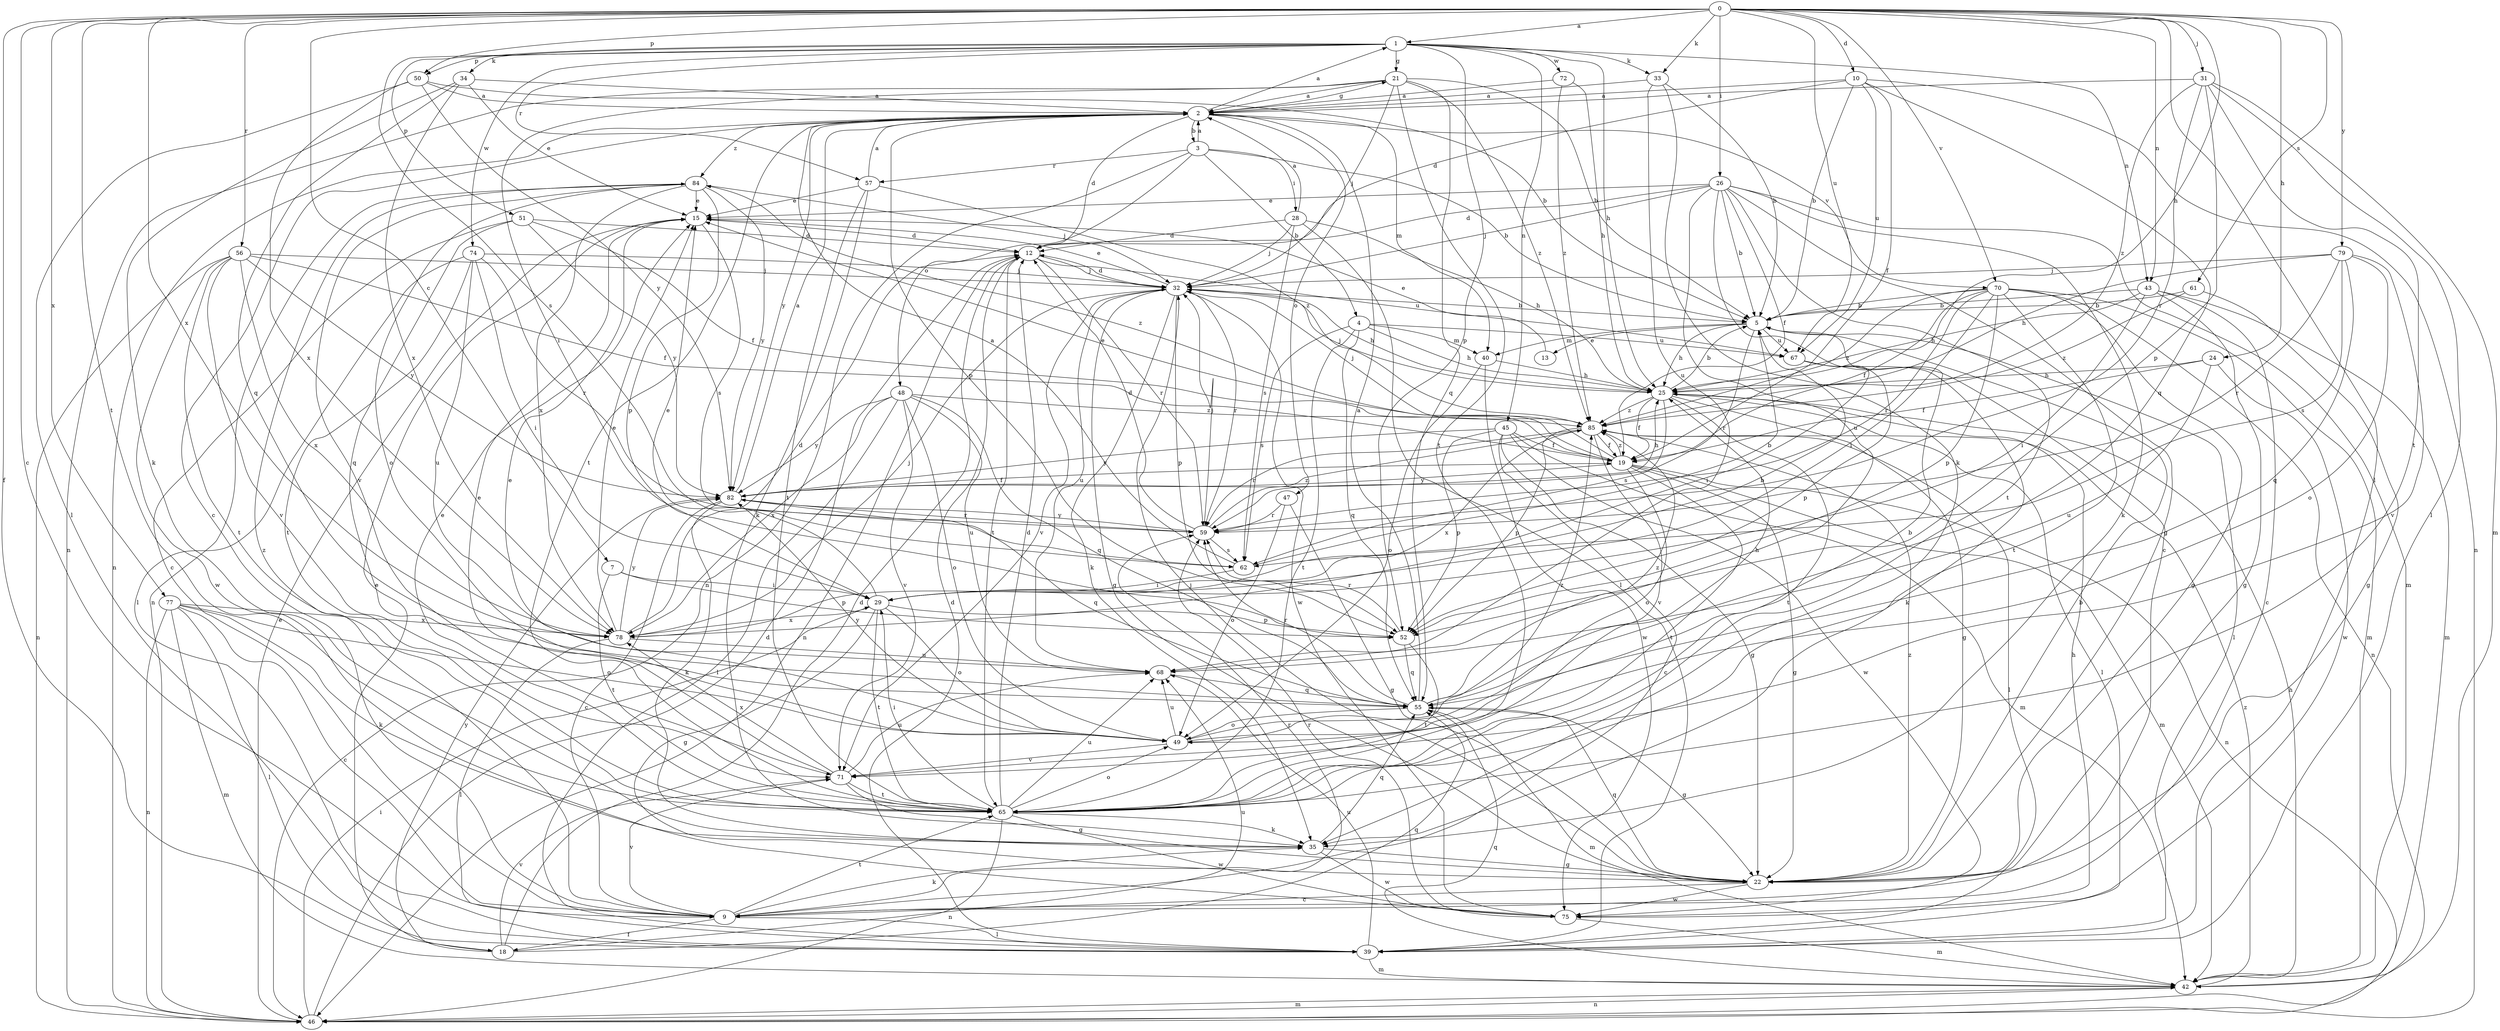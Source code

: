 strict digraph  {
0;
1;
2;
3;
4;
5;
7;
9;
10;
12;
13;
15;
18;
19;
21;
22;
24;
25;
26;
28;
29;
31;
32;
33;
34;
35;
39;
40;
42;
43;
45;
46;
47;
48;
49;
50;
51;
52;
55;
56;
57;
59;
61;
62;
65;
67;
68;
70;
71;
72;
74;
75;
77;
78;
79;
82;
84;
85;
0 -> 1  [label=a];
0 -> 7  [label=c];
0 -> 9  [label=c];
0 -> 10  [label=d];
0 -> 18  [label=f];
0 -> 24  [label=h];
0 -> 25  [label=h];
0 -> 26  [label=i];
0 -> 31  [label=j];
0 -> 33  [label=k];
0 -> 39  [label=l];
0 -> 43  [label=n];
0 -> 50  [label=p];
0 -> 56  [label=r];
0 -> 61  [label=s];
0 -> 65  [label=t];
0 -> 67  [label=u];
0 -> 70  [label=v];
0 -> 77  [label=x];
0 -> 78  [label=x];
0 -> 79  [label=y];
1 -> 21  [label=g];
1 -> 25  [label=h];
1 -> 33  [label=k];
1 -> 34  [label=k];
1 -> 43  [label=n];
1 -> 45  [label=n];
1 -> 50  [label=p];
1 -> 51  [label=p];
1 -> 52  [label=p];
1 -> 57  [label=r];
1 -> 62  [label=s];
1 -> 72  [label=w];
1 -> 74  [label=w];
2 -> 1  [label=a];
2 -> 3  [label=b];
2 -> 9  [label=c];
2 -> 12  [label=d];
2 -> 21  [label=g];
2 -> 40  [label=m];
2 -> 46  [label=n];
2 -> 47  [label=o];
2 -> 52  [label=p];
2 -> 65  [label=t];
2 -> 70  [label=v];
2 -> 82  [label=y];
2 -> 84  [label=z];
3 -> 2  [label=a];
3 -> 4  [label=b];
3 -> 5  [label=b];
3 -> 28  [label=i];
3 -> 46  [label=n];
3 -> 48  [label=o];
3 -> 57  [label=r];
4 -> 25  [label=h];
4 -> 40  [label=m];
4 -> 55  [label=q];
4 -> 62  [label=s];
4 -> 65  [label=t];
4 -> 67  [label=u];
5 -> 13  [label=e];
5 -> 25  [label=h];
5 -> 39  [label=l];
5 -> 40  [label=m];
5 -> 59  [label=r];
5 -> 67  [label=u];
7 -> 29  [label=i];
7 -> 52  [label=p];
7 -> 65  [label=t];
9 -> 18  [label=f];
9 -> 35  [label=k];
9 -> 39  [label=l];
9 -> 59  [label=r];
9 -> 65  [label=t];
9 -> 71  [label=v];
9 -> 84  [label=z];
10 -> 2  [label=a];
10 -> 5  [label=b];
10 -> 12  [label=d];
10 -> 19  [label=f];
10 -> 46  [label=n];
10 -> 55  [label=q];
10 -> 67  [label=u];
12 -> 32  [label=j];
12 -> 46  [label=n];
12 -> 59  [label=r];
12 -> 65  [label=t];
12 -> 67  [label=u];
13 -> 15  [label=e];
15 -> 12  [label=d];
15 -> 62  [label=s];
18 -> 12  [label=d];
18 -> 15  [label=e];
18 -> 55  [label=q];
18 -> 68  [label=u];
18 -> 71  [label=v];
18 -> 82  [label=y];
19 -> 15  [label=e];
19 -> 22  [label=g];
19 -> 42  [label=m];
19 -> 46  [label=n];
19 -> 49  [label=o];
19 -> 65  [label=t];
19 -> 82  [label=y];
19 -> 84  [label=z];
19 -> 85  [label=z];
21 -> 2  [label=a];
21 -> 5  [label=b];
21 -> 29  [label=i];
21 -> 32  [label=j];
21 -> 46  [label=n];
21 -> 55  [label=q];
21 -> 65  [label=t];
21 -> 85  [label=z];
22 -> 5  [label=b];
22 -> 9  [label=c];
22 -> 32  [label=j];
22 -> 55  [label=q];
22 -> 75  [label=w];
22 -> 85  [label=z];
24 -> 19  [label=f];
24 -> 25  [label=h];
24 -> 68  [label=u];
24 -> 75  [label=w];
25 -> 5  [label=b];
25 -> 19  [label=f];
25 -> 22  [label=g];
25 -> 32  [label=j];
25 -> 39  [label=l];
25 -> 62  [label=s];
25 -> 65  [label=t];
25 -> 85  [label=z];
26 -> 5  [label=b];
26 -> 9  [label=c];
26 -> 12  [label=d];
26 -> 15  [label=e];
26 -> 19  [label=f];
26 -> 22  [label=g];
26 -> 32  [label=j];
26 -> 35  [label=k];
26 -> 42  [label=m];
26 -> 65  [label=t];
26 -> 68  [label=u];
28 -> 2  [label=a];
28 -> 12  [label=d];
28 -> 25  [label=h];
28 -> 32  [label=j];
28 -> 39  [label=l];
28 -> 62  [label=s];
29 -> 15  [label=e];
29 -> 22  [label=g];
29 -> 49  [label=o];
29 -> 52  [label=p];
29 -> 65  [label=t];
29 -> 78  [label=x];
31 -> 2  [label=a];
31 -> 39  [label=l];
31 -> 42  [label=m];
31 -> 52  [label=p];
31 -> 59  [label=r];
31 -> 65  [label=t];
31 -> 85  [label=z];
32 -> 5  [label=b];
32 -> 12  [label=d];
32 -> 15  [label=e];
32 -> 22  [label=g];
32 -> 25  [label=h];
32 -> 35  [label=k];
32 -> 52  [label=p];
32 -> 59  [label=r];
32 -> 68  [label=u];
32 -> 71  [label=v];
32 -> 75  [label=w];
33 -> 2  [label=a];
33 -> 5  [label=b];
33 -> 35  [label=k];
33 -> 68  [label=u];
34 -> 2  [label=a];
34 -> 15  [label=e];
34 -> 35  [label=k];
34 -> 55  [label=q];
34 -> 78  [label=x];
35 -> 22  [label=g];
35 -> 55  [label=q];
35 -> 75  [label=w];
39 -> 12  [label=d];
39 -> 42  [label=m];
39 -> 68  [label=u];
40 -> 25  [label=h];
40 -> 49  [label=o];
40 -> 75  [label=w];
42 -> 25  [label=h];
42 -> 46  [label=n];
42 -> 55  [label=q];
42 -> 85  [label=z];
43 -> 5  [label=b];
43 -> 9  [label=c];
43 -> 22  [label=g];
43 -> 25  [label=h];
43 -> 29  [label=i];
43 -> 42  [label=m];
45 -> 9  [label=c];
45 -> 19  [label=f];
45 -> 22  [label=g];
45 -> 42  [label=m];
45 -> 52  [label=p];
45 -> 75  [label=w];
45 -> 82  [label=y];
46 -> 12  [label=d];
46 -> 15  [label=e];
46 -> 29  [label=i];
46 -> 42  [label=m];
47 -> 22  [label=g];
47 -> 49  [label=o];
47 -> 59  [label=r];
48 -> 39  [label=l];
48 -> 49  [label=o];
48 -> 55  [label=q];
48 -> 68  [label=u];
48 -> 71  [label=v];
48 -> 78  [label=x];
48 -> 82  [label=y];
48 -> 85  [label=z];
49 -> 5  [label=b];
49 -> 15  [label=e];
49 -> 68  [label=u];
49 -> 71  [label=v];
49 -> 82  [label=y];
49 -> 85  [label=z];
50 -> 2  [label=a];
50 -> 5  [label=b];
50 -> 39  [label=l];
50 -> 78  [label=x];
50 -> 82  [label=y];
51 -> 9  [label=c];
51 -> 12  [label=d];
51 -> 19  [label=f];
51 -> 55  [label=q];
51 -> 82  [label=y];
52 -> 55  [label=q];
52 -> 59  [label=r];
52 -> 65  [label=t];
55 -> 2  [label=a];
55 -> 22  [label=g];
55 -> 25  [label=h];
55 -> 42  [label=m];
55 -> 49  [label=o];
55 -> 59  [label=r];
55 -> 85  [label=z];
56 -> 19  [label=f];
56 -> 32  [label=j];
56 -> 46  [label=n];
56 -> 65  [label=t];
56 -> 71  [label=v];
56 -> 75  [label=w];
56 -> 78  [label=x];
56 -> 82  [label=y];
57 -> 2  [label=a];
57 -> 15  [label=e];
57 -> 35  [label=k];
57 -> 65  [label=t];
57 -> 85  [label=z];
59 -> 12  [label=d];
59 -> 32  [label=j];
59 -> 62  [label=s];
59 -> 82  [label=y];
59 -> 85  [label=z];
61 -> 5  [label=b];
61 -> 22  [label=g];
61 -> 85  [label=z];
62 -> 2  [label=a];
62 -> 5  [label=b];
62 -> 29  [label=i];
65 -> 12  [label=d];
65 -> 15  [label=e];
65 -> 29  [label=i];
65 -> 35  [label=k];
65 -> 46  [label=n];
65 -> 49  [label=o];
65 -> 68  [label=u];
65 -> 75  [label=w];
67 -> 29  [label=i];
67 -> 35  [label=k];
67 -> 52  [label=p];
68 -> 55  [label=q];
70 -> 5  [label=b];
70 -> 19  [label=f];
70 -> 22  [label=g];
70 -> 29  [label=i];
70 -> 42  [label=m];
70 -> 46  [label=n];
70 -> 52  [label=p];
70 -> 59  [label=r];
70 -> 65  [label=t];
70 -> 85  [label=z];
71 -> 15  [label=e];
71 -> 22  [label=g];
71 -> 65  [label=t];
71 -> 68  [label=u];
71 -> 78  [label=x];
72 -> 2  [label=a];
72 -> 25  [label=h];
72 -> 85  [label=z];
74 -> 29  [label=i];
74 -> 32  [label=j];
74 -> 39  [label=l];
74 -> 59  [label=r];
74 -> 65  [label=t];
74 -> 68  [label=u];
75 -> 25  [label=h];
75 -> 42  [label=m];
75 -> 59  [label=r];
77 -> 9  [label=c];
77 -> 35  [label=k];
77 -> 39  [label=l];
77 -> 42  [label=m];
77 -> 46  [label=n];
77 -> 49  [label=o];
77 -> 78  [label=x];
78 -> 5  [label=b];
78 -> 12  [label=d];
78 -> 15  [label=e];
78 -> 32  [label=j];
78 -> 39  [label=l];
78 -> 68  [label=u];
78 -> 82  [label=y];
79 -> 25  [label=h];
79 -> 32  [label=j];
79 -> 49  [label=o];
79 -> 55  [label=q];
79 -> 59  [label=r];
79 -> 62  [label=s];
79 -> 71  [label=v];
82 -> 2  [label=a];
82 -> 9  [label=c];
82 -> 19  [label=f];
82 -> 25  [label=h];
82 -> 35  [label=k];
82 -> 55  [label=q];
82 -> 59  [label=r];
84 -> 15  [label=e];
84 -> 32  [label=j];
84 -> 46  [label=n];
84 -> 49  [label=o];
84 -> 52  [label=p];
84 -> 71  [label=v];
84 -> 78  [label=x];
84 -> 82  [label=y];
85 -> 19  [label=f];
85 -> 32  [label=j];
85 -> 39  [label=l];
85 -> 52  [label=p];
85 -> 59  [label=r];
85 -> 71  [label=v];
85 -> 78  [label=x];
}
